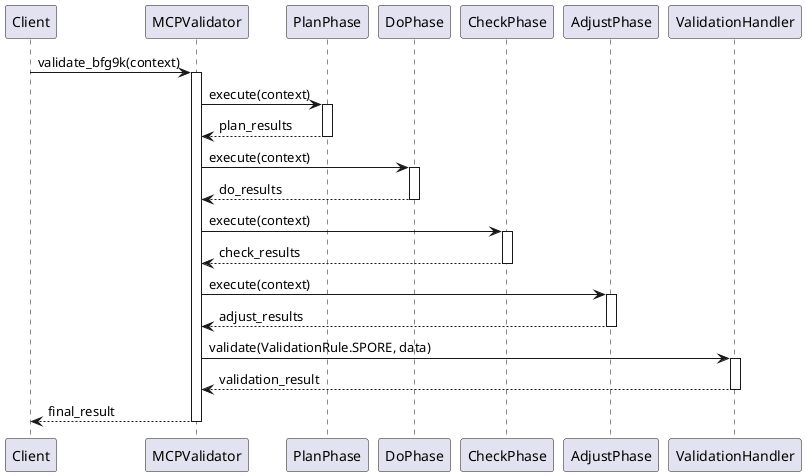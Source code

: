 @startuml PDCA Communication Flow

participant "Client" as client
participant "MCPValidator" as mcp
participant "PlanPhase" as plan
participant "DoPhase" as do
participant "CheckPhase" as check
participant "AdjustPhase" as adjust
participant "ValidationHandler" as handler

client -> mcp: validate_bfg9k(context)
activate mcp

mcp -> plan: execute(context)
activate plan
plan --> mcp: plan_results
deactivate plan

mcp -> do: execute(context)
activate do
do --> mcp: do_results
deactivate do

mcp -> check: execute(context)
activate check
check --> mcp: check_results
deactivate check

mcp -> adjust: execute(context)
activate adjust
adjust --> mcp: adjust_results
deactivate adjust

mcp -> handler: validate(ValidationRule.SPORE, data)
activate handler
handler --> mcp: validation_result
deactivate handler

mcp --> client: final_result
deactivate mcp

@enduml
```

### Communication Flow Explanation

The communication diagram illustrates the flow of the PDCA cycle through the system. The process follows these steps:

1. **Client Request**:
   - A client initiates validation by calling the MCPValidator's `validate_bfg9k` method

2. **Plan Phase**:
   - Define objectives and processes
   - Establish validation rules and requirements
   - Create implementation plan

3. **Do Phase**:
   - Execute planned changes
   - Generate and modify files as needed
   - Apply validation rules

4. **Check Phase**:
   - Measure results against objectives
   - Validate implementation
   - Identify issues and deviations

5. **Adjust Phase**:
   - Analyze check results
   - Generate necessary adjustments
   - Provide recommendations for improvement

6. **Validation**:
   - Final validation of all changes
   - Ensure compliance with requirements
   - Return final results to client

## Integration Points

### Configuration Management
- The system uses a unified configuration structure in `mcp.json`:
  ```json
  {
    "core": {
      "validation": {
        "enabled": true,
        "requirePhaseOrder": true,
        "requireContext": true,
        "requireServerConfig": true,
        "dryRun": false,
        "backupEnabled": true,
        "rules": {
          "phaseOrder": [
            "plan",
            "do",
            "check",
            "adjust"
          ],
          "requiredPhases": [
            "plan",
            "do",
            "check",
            "adjust"
          ]
        }
      },
      "validationRules": { ... }
    },
    "adapters": { ... },
    "metadata": { ... },
    "logging": { ... }
  }
  ```

### PDCA Cycle Implementation
- Each phase has specific responsibilities:
  - **Plan**: Define objectives and processes
  - **Do**: Implement planned changes
  - **Check**: Measure and validate results
  - **Adjust**: Improve based on findings
- Phases are coordinated through the MCPValidator
- Results from each phase contribute to the final outcome

## Conclusion

This architecture ensures a robust, flexible validation system where the PDCA cycle serves as the core process improvement methodology within the broader MCP framework. The system provides continuous improvement capabilities while maintaining integration with validation and security requirements. 